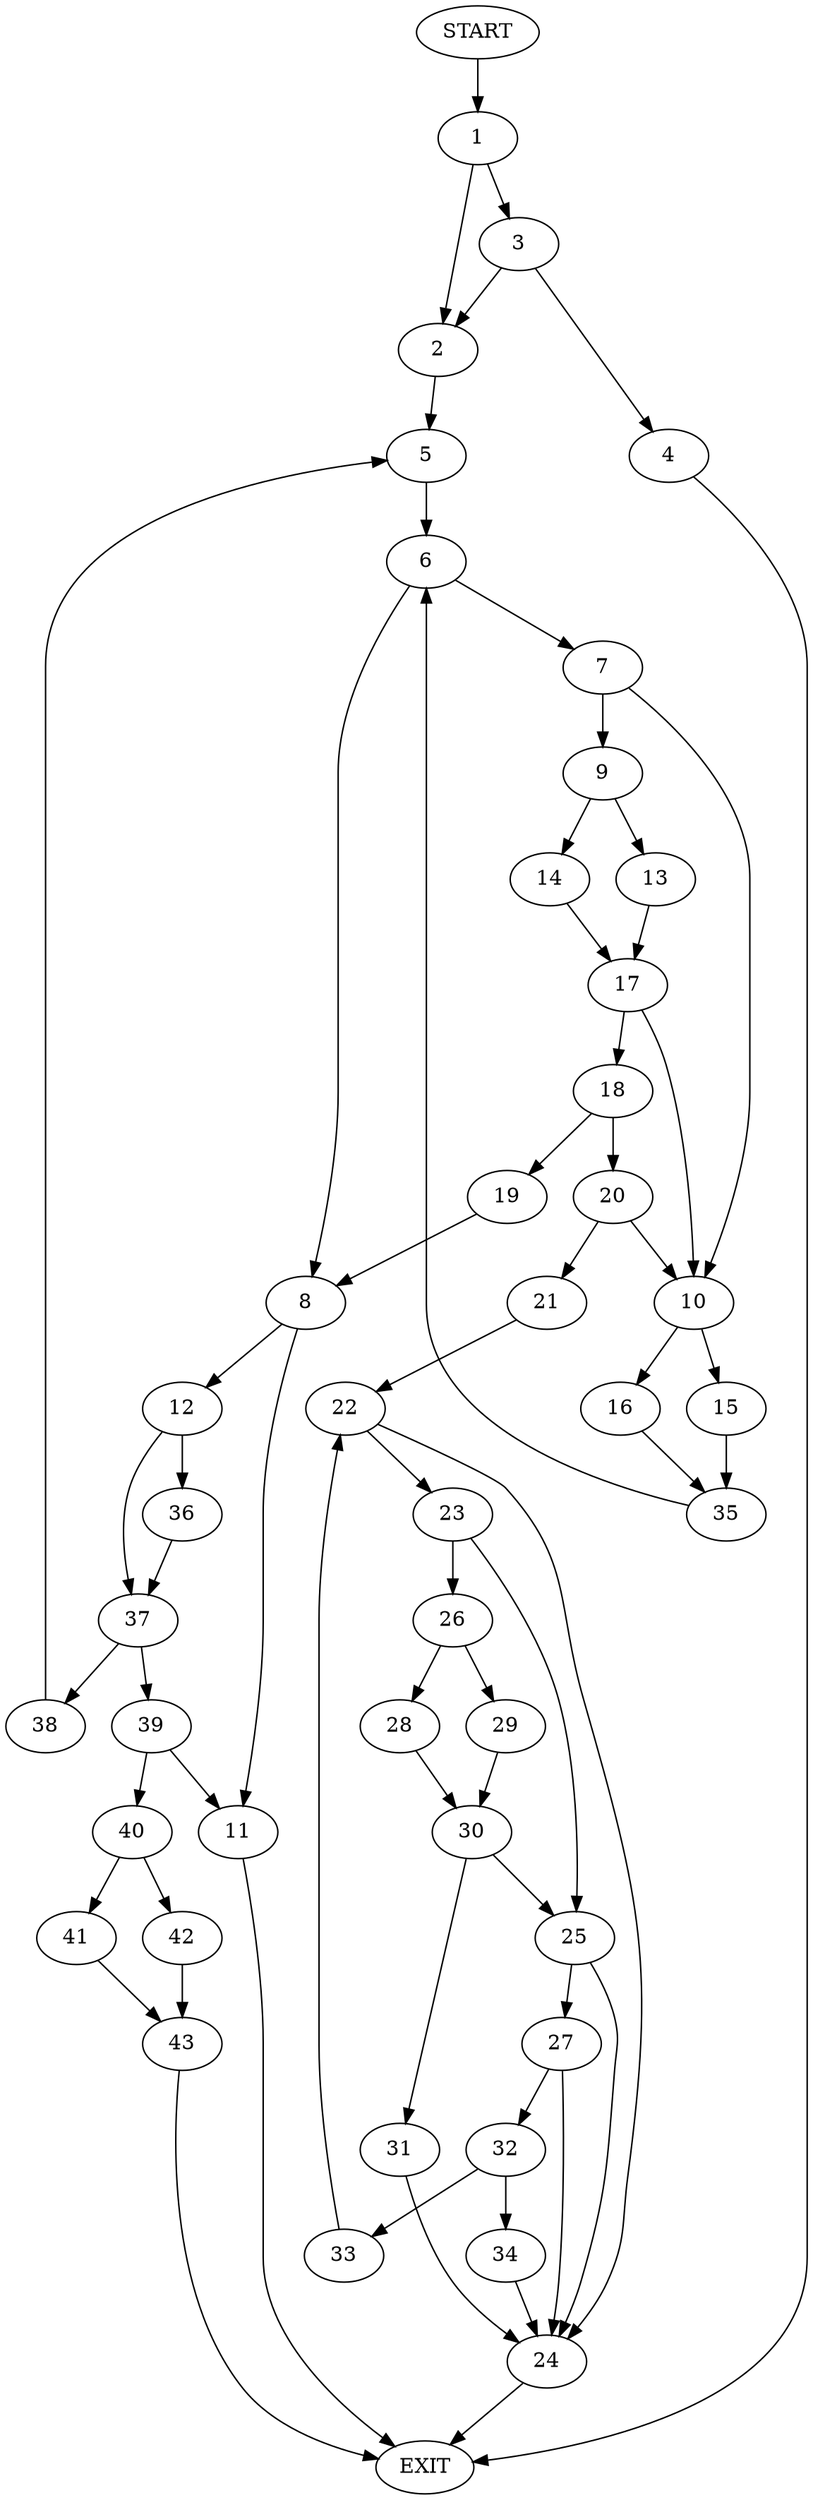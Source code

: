 digraph {
0 [label="START"]
44 [label="EXIT"]
0 -> 1
1 -> 2
1 -> 3
3 -> 2
3 -> 4
2 -> 5
4 -> 44
5 -> 6
6 -> 7
6 -> 8
7 -> 9
7 -> 10
8 -> 11
8 -> 12
9 -> 13
9 -> 14
10 -> 15
10 -> 16
13 -> 17
14 -> 17
17 -> 18
17 -> 10
18 -> 19
18 -> 20
20 -> 21
20 -> 10
19 -> 8
21 -> 22
22 -> 23
22 -> 24
23 -> 25
23 -> 26
24 -> 44
25 -> 27
25 -> 24
26 -> 28
26 -> 29
28 -> 30
29 -> 30
30 -> 25
30 -> 31
31 -> 24
27 -> 32
27 -> 24
32 -> 33
32 -> 34
33 -> 22
34 -> 24
15 -> 35
16 -> 35
35 -> 6
11 -> 44
12 -> 36
12 -> 37
36 -> 37
37 -> 38
37 -> 39
38 -> 5
39 -> 11
39 -> 40
40 -> 41
40 -> 42
42 -> 43
41 -> 43
43 -> 44
}
